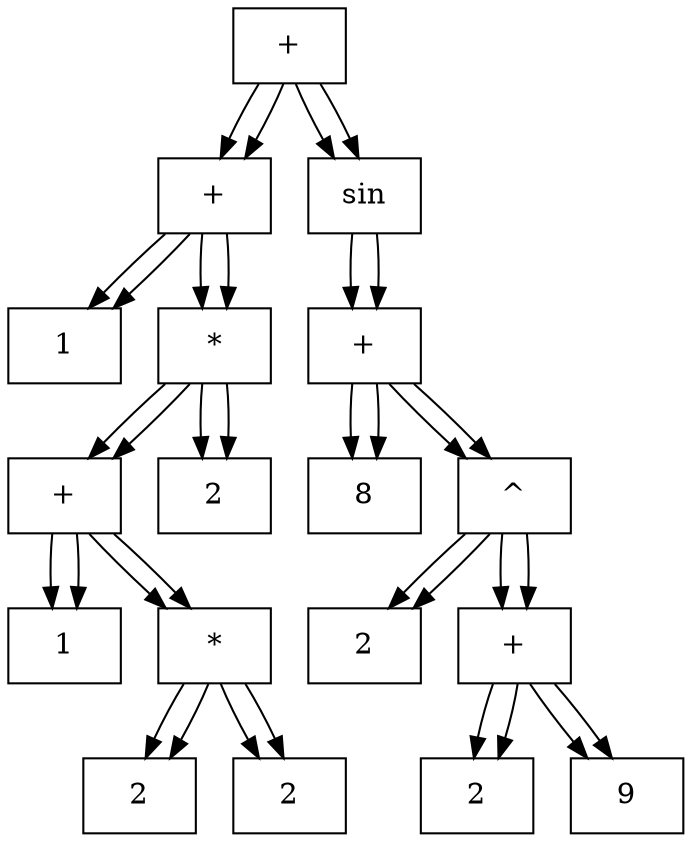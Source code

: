 digraph G{
rankdir=HR;
node0x562ae549a4c0 [shape="rectangle", label = "+", rang = 0]
node0x562ae549a3a0 [shape="rectangle", label = "+", rang = 1]
node0x562ae549a2a0 [shape="rectangle", label = "1", rang = 2]
node0x562ae549a380 [shape="rectangle", label = "*", rang = 2]
node0x562ae549a340 [shape="rectangle", label = "+", rang = 3]
node0x562ae549a2c0 [shape="rectangle", label = "1", rang = 4]
node0x562ae549a320 [shape="rectangle", label = "*", rang = 4]
node0x562ae549a2e0 [shape="rectangle", label = "2", rang = 5]
node0x562ae549a300 [shape="rectangle", label = "2", rang = 5]
node0x562ae549a360 [shape="rectangle", label = "2", rang = 3]
node0x562ae549a4a0 [shape="rectangle", label = "sin", rang = 1]
node0x562ae549a480 [shape="rectangle", label = "+", rang = 2]
node0x562ae549a3c0 [shape="rectangle", label = "8", rang = 3]
node0x562ae549a460 [shape="rectangle", label = "^", rang = 3]
node0x562ae549a3e0 [shape="rectangle", label = "2", rang = 4]
node0x562ae549a440 [shape="rectangle", label = "+", rang = 4]
node0x562ae549a400 [shape="rectangle", label = "2", rang = 5]
node0x562ae549a420 [shape="rectangle", label = "9", rang = 5]
node0x562ae549a4c0 [shape="rectangle", label = "+", rang = 0]
node0x562ae549a3a0 [shape="rectangle", label = "+", rang = 1]
node0x562ae549a2a0 [shape="rectangle", label = "1", rang = 2]
node0x562ae549a380 [shape="rectangle", label = "*", rang = 2]
node0x562ae549a340 [shape="rectangle", label = "+", rang = 3]
node0x562ae549a2c0 [shape="rectangle", label = "1", rang = 4]
node0x562ae549a320 [shape="rectangle", label = "*", rang = 4]
node0x562ae549a2e0 [shape="rectangle", label = "2", rang = 5]
node0x562ae549a300 [shape="rectangle", label = "2", rang = 5]
node0x562ae549a360 [shape="rectangle", label = "2", rang = 3]
node0x562ae549a4a0 [shape="rectangle", label = "sin", rang = 1]
node0x562ae549a480 [shape="rectangle", label = "+", rang = 2]
node0x562ae549a3c0 [shape="rectangle", label = "8", rang = 3]
node0x562ae549a460 [shape="rectangle", label = "^", rang = 3]
node0x562ae549a3e0 [shape="rectangle", label = "2", rang = 4]
node0x562ae549a440 [shape="rectangle", label = "+", rang = 4]
node0x562ae549a400 [shape="rectangle", label = "2", rang = 5]
node0x562ae549a420 [shape="rectangle", label = "9", rang = 5]
node0x562ae549a4c0 -> node0x562ae549a3a0
node0x562ae549a4c0 -> node0x562ae549a4a0
node0x562ae549a3a0 -> node0x562ae549a2a0
node0x562ae549a3a0 -> node0x562ae549a380
node0x562ae549a380 -> node0x562ae549a340
node0x562ae549a380 -> node0x562ae549a360
node0x562ae549a340 -> node0x562ae549a2c0
node0x562ae549a340 -> node0x562ae549a320
node0x562ae549a320 -> node0x562ae549a2e0
node0x562ae549a320 -> node0x562ae549a300
node0x562ae549a4a0 -> node0x562ae549a480
node0x562ae549a480 -> node0x562ae549a3c0
node0x562ae549a480 -> node0x562ae549a460
node0x562ae549a460 -> node0x562ae549a3e0
node0x562ae549a460 -> node0x562ae549a440
node0x562ae549a440 -> node0x562ae549a400
node0x562ae549a440 -> node0x562ae549a420
node0x562ae549a4c0 -> node0x562ae549a3a0
node0x562ae549a4c0 -> node0x562ae549a4a0
node0x562ae549a3a0 -> node0x562ae549a2a0
node0x562ae549a3a0 -> node0x562ae549a380
node0x562ae549a380 -> node0x562ae549a340
node0x562ae549a380 -> node0x562ae549a360
node0x562ae549a340 -> node0x562ae549a2c0
node0x562ae549a340 -> node0x562ae549a320
node0x562ae549a320 -> node0x562ae549a2e0
node0x562ae549a320 -> node0x562ae549a300
node0x562ae549a4a0 -> node0x562ae549a480
node0x562ae549a480 -> node0x562ae549a3c0
node0x562ae549a480 -> node0x562ae549a460
node0x562ae549a460 -> node0x562ae549a3e0
node0x562ae549a460 -> node0x562ae549a440
node0x562ae549a440 -> node0x562ae549a400
node0x562ae549a440 -> node0x562ae549a420
}